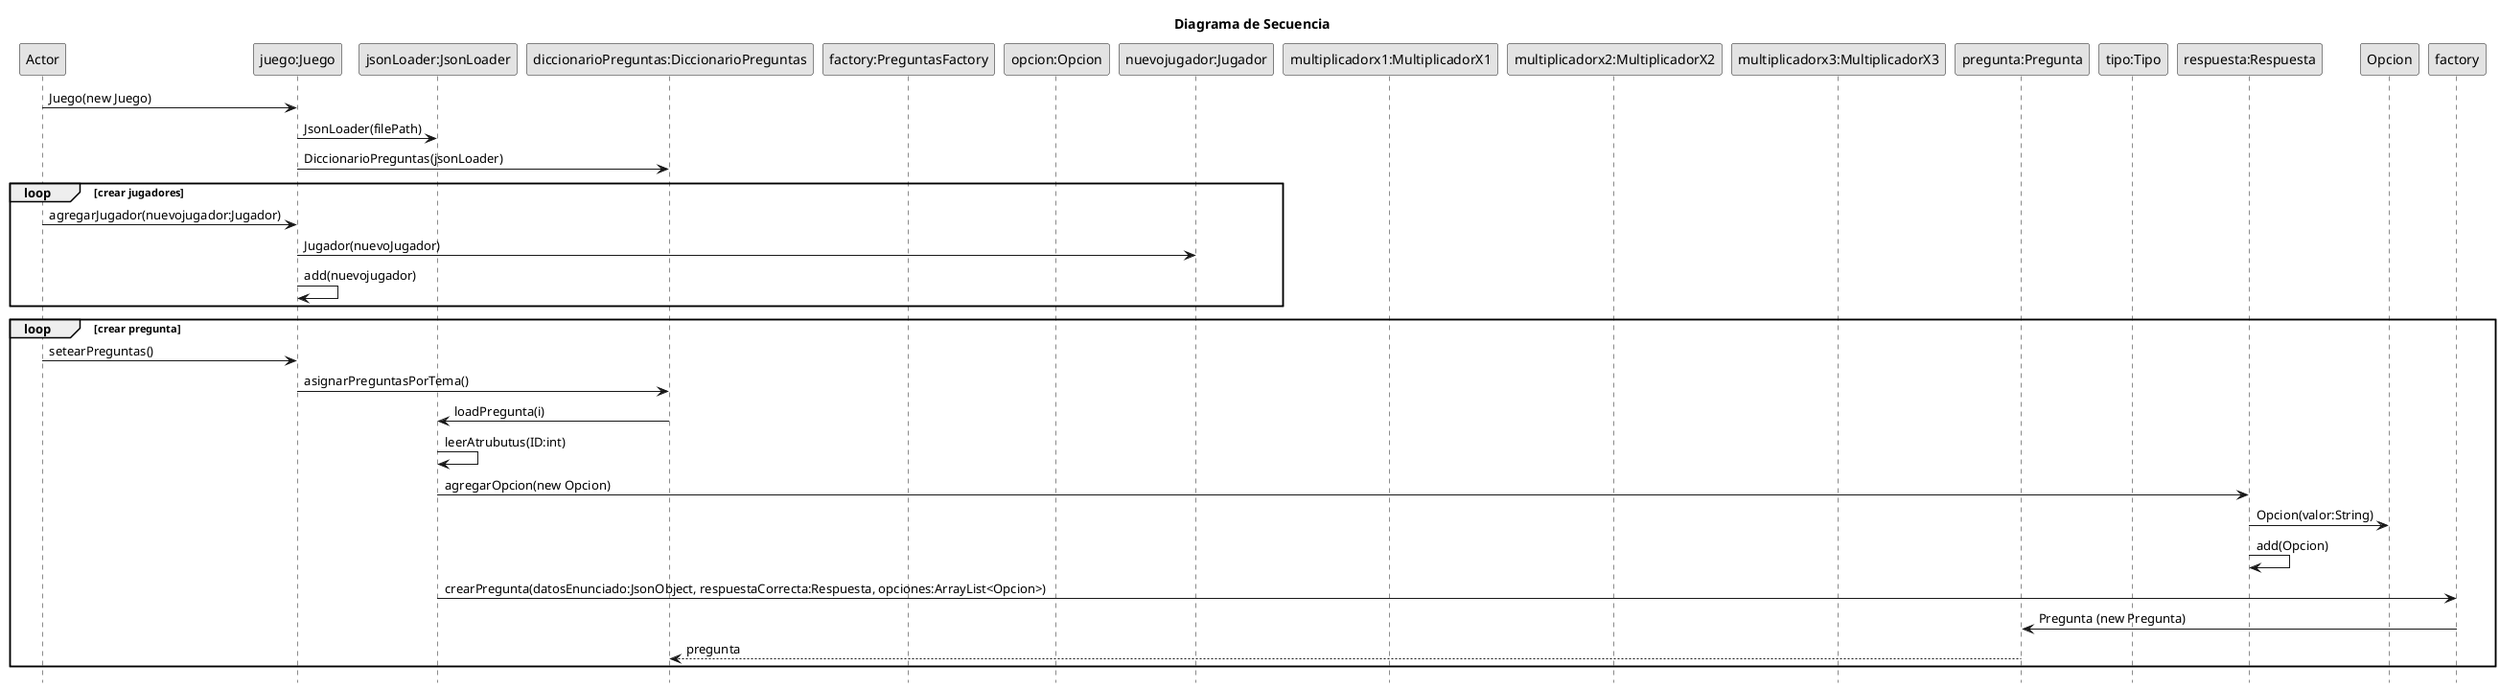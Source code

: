 @startuml Diagrama de Secuencia
title Diagrama de Secuencia

skinparam monochrome true
hide footbox

participant Actor

participant "juego:Juego" as Juego
participant "jsonLoader:JsonLoader" as JsonLoader
participant "diccionarioPreguntas:DiccionarioPreguntas" as DiccionarioPreguntas
participant "factory:PreguntasFactory" as PreguntasFactory
participant "respuesta:Respuesta" as Respuesta
participant "opcion:Opcion" as Opciones
participant "nuevojugador:Jugador" as Jugador
participant "multiplicadorx1:MultiplicadorX1" as MultiplicadorX1
participant "multiplicadorx2:MultiplicadorX2" as MultiplicadorX2
participant "multiplicadorx3:MultiplicadorX3" as MultiplicadorX3
participant "pregunta:Pregunta" as Pregunta
participant "tipo:Tipo" as Tipo
participant "respuesta:Respuesta" as Respuesta

Actor->Juego: Juego(new Juego)

Juego -> JsonLoader: JsonLoader(filePath)

Juego -> DiccionarioPreguntas: DiccionarioPreguntas(jsonLoader)

loop crear jugadores

    Actor -> Juego: agregarJugador(nuevojugador:Jugador)
    Juego -> Jugador : Jugador(nuevoJugador)
    Juego->Juego: add(nuevojugador)

end

loop  crear pregunta

Actor->Juego: setearPreguntas() 

    Juego -> DiccionarioPreguntas: asignarPreguntasPorTema()
    DiccionarioPreguntas->JsonLoader:loadPregunta(i)

    JsonLoader->JsonLoader: leerAtrubutus(ID:int)
    JsonLoader->Respuesta: agregarOpcion(new Opcion)
    Respuesta->Opcion: Opcion(valor:String)
    Respuesta->Respuesta: add(Opcion)
    
    JsonLoader->factory: crearPregunta(datosEnunciado:JsonObject, respuestaCorrecta:Respuesta, opciones:ArrayList<Opcion>)
    
    factory->Pregunta: Pregunta (new Pregunta)
    Pregunta-->DiccionarioPreguntas: pregunta

end

' DiccionarioPreguntas -> Pregunta